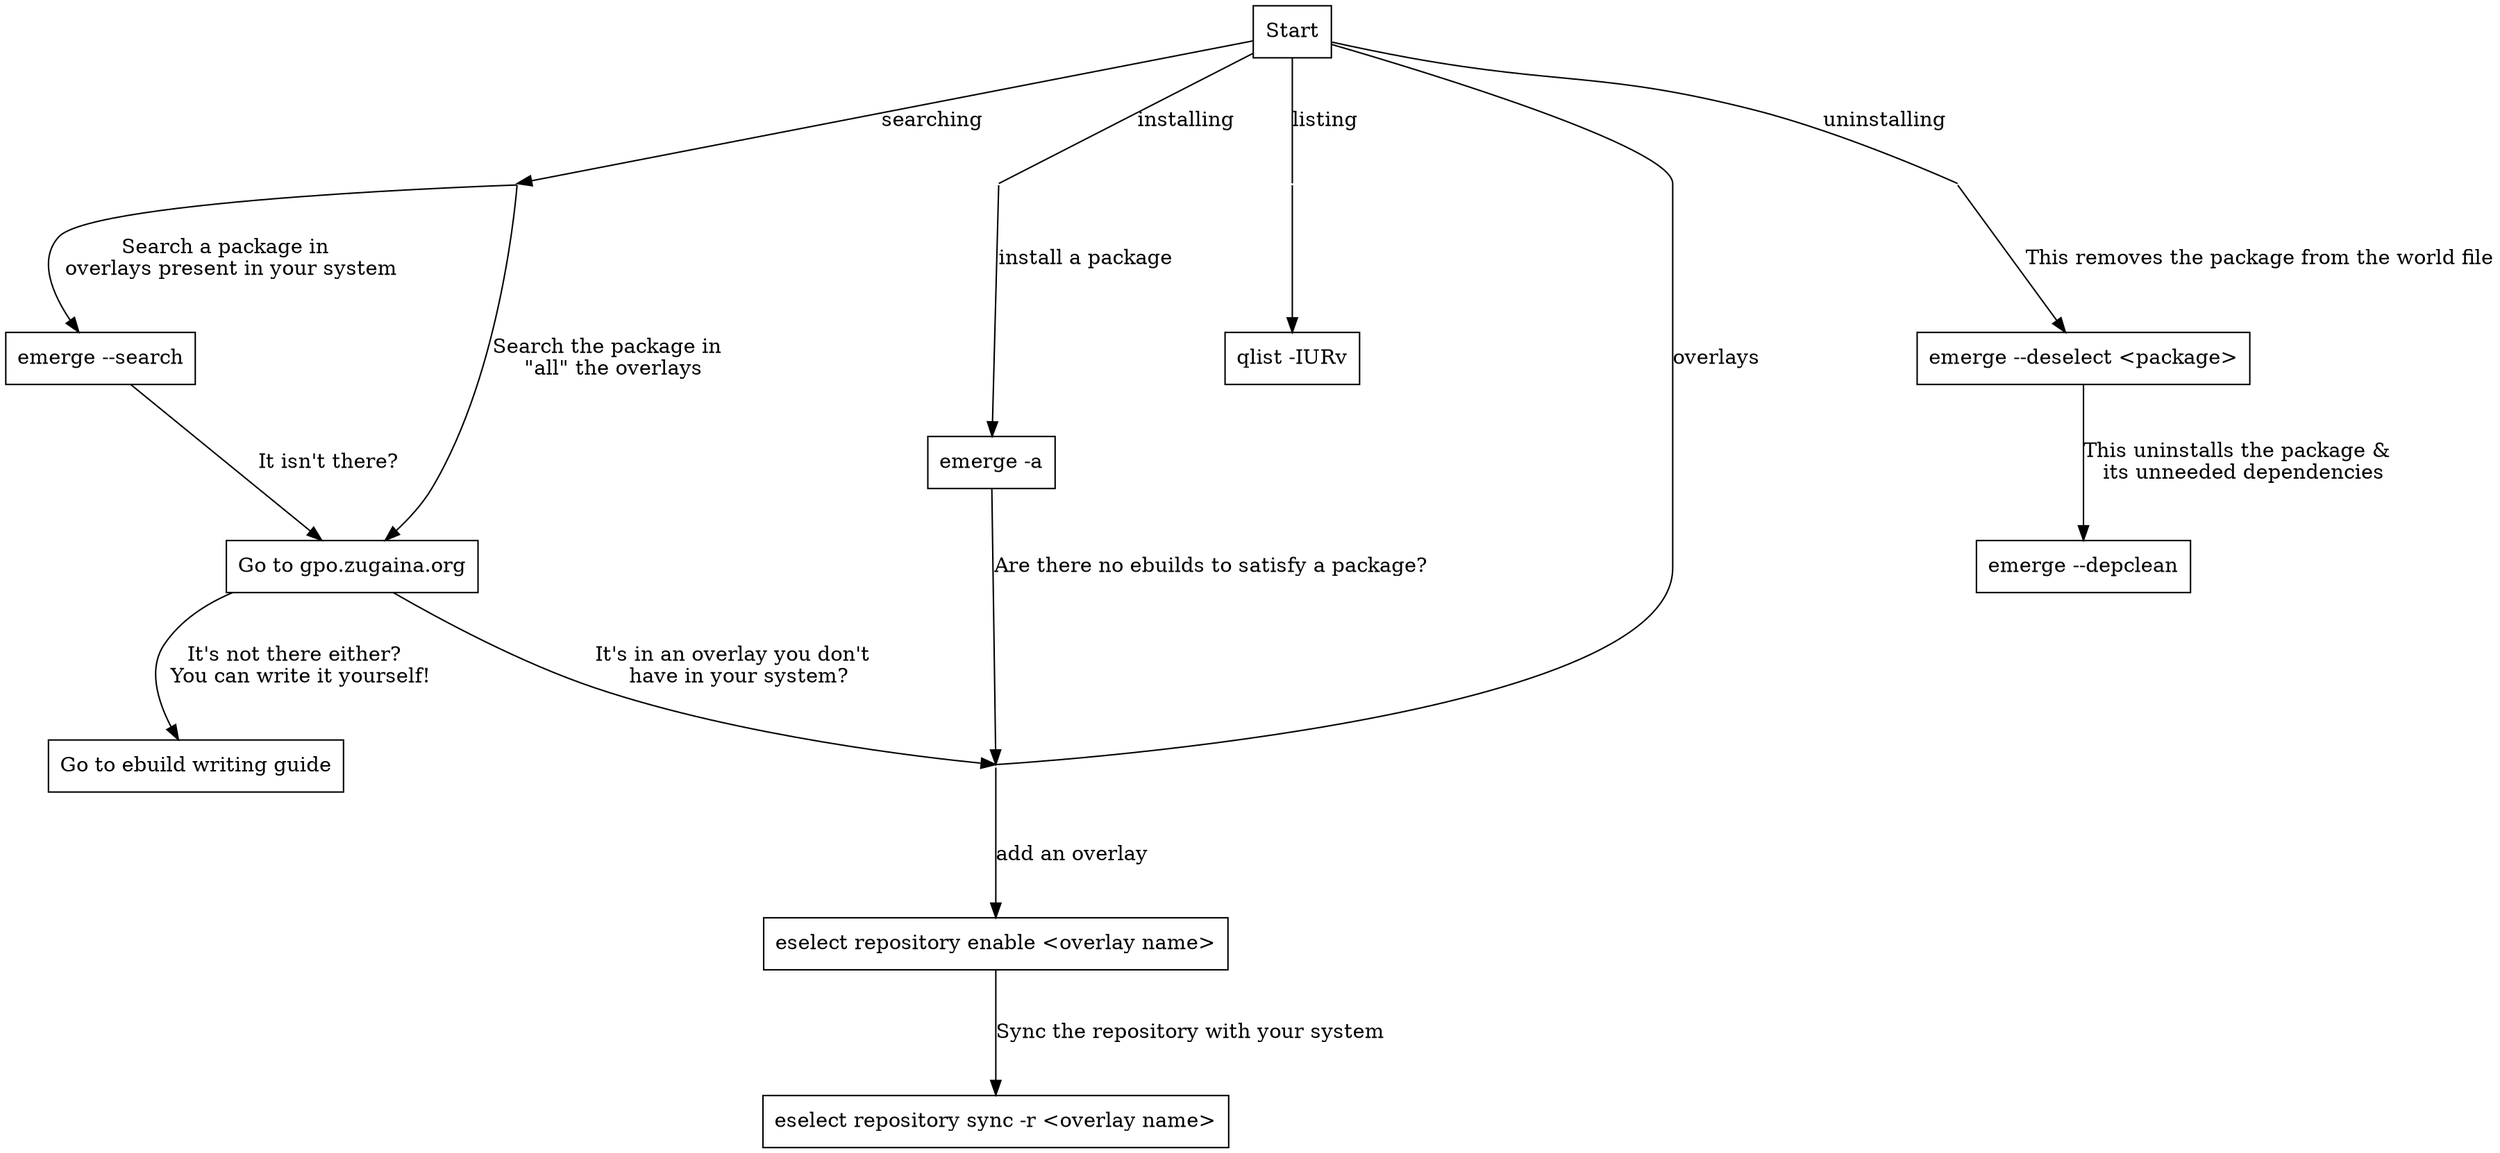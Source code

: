 digraph cheat_sheet {
  // node define
  node [
  shape = box
  ];

  graph [
  layout = dot,
  nodesep = 1.5,
  ranksep = 1.0,
  normalize = false,
  root=start
  ];

  edge [
    style = solid,
    fontsize = 14,
    labeldistance = 2.5,
    labelangle = 70
  ];


  start [label="Start"]
  emergeAsk [label="emerge -a"]
  emergeSearch [label="emerge --search"]
  gpoZugaina [label="Go to gpo.zugaina.org", URL="https://graphviz.org/docs/nodes/"]
  eselectRepo [label="eselect repository enable <overlay name>"]
  eselectRepoSync1 [label="eselect repository sync -r <overlay name>"]
  ebuildWriting [label="Go to ebuild writing guide" URL="https://devmanual.gentoo.org/ebuild-writing/index.html"]
  qlist [label="qlist -IURv"]
  emergeDeselect [label="emerge --deselect <package>"]
  emergeDepclean [label="emerge --depclean"]


  // Nodes used for demarking options
  joint1 [shape="none", label="", width=0, height=0]
  joint2 [shape="none", label="", width=0, height=0]
  joint3 [shape="none", label="", width=0, height=0]
  joint4 [shape="none", label="", width=0, height=0]
  joint5 [shape="none", label="", width=0, height=0]
  joint6 [shape="none", label="", width=0, height=0]
  joint7 [shape="none", label="", width=0, height=0]
  joint8 [shape="none", label="", width=0, height=0]
  joint9 [shape="none", label="", width=0, height=0]
  joint10 [shape="none", label="", width=0, height=0]
  joint11 [shape="none", label="", width=0, height=0]



  start -> joint3 [dir=none, label="installing"]
  joint3 -> emergeAsk [label="install a package"]
  emergeAsk -> joint5 [label="Are there no ebuilds to satisfy a package?"]

  start -> joint2 [label="searching"]
  joint2 -> emergeSearch [label="Search a package in \n overlays present in your system"]
  joint2 -> gpoZugaina [label="Search the package in \n \"all\" the overlays"]
  emergeSearch -> gpoZugaina [label="It isn't there?"]
  gpoZugaina -> joint5 [label="It's in an overlay you don't \n have in your system?"]
  eselectRepo -> eselectRepoSync1 [label="Sync the repository with your system"]
  gpoZugaina -> ebuildWriting [label="It's not there either? \n You can write it yourself!"]

  start -> joint4[label="listing", dir=none]
  joint4 -> qlist

  start -> joint5[label="overlays", dir=none]
  joint5 -> eselectRepo [label="add an overlay"]

  start -> joint6[label="uninstalling", dir=none]
  joint6 -> emergeDeselect[label="This removes the package from the world file"]
  emergeDeselect -> emergeDepclean[label="This uninstalls the package & \n its unneeded dependencies"]
  //joint5 -> qlist



}

